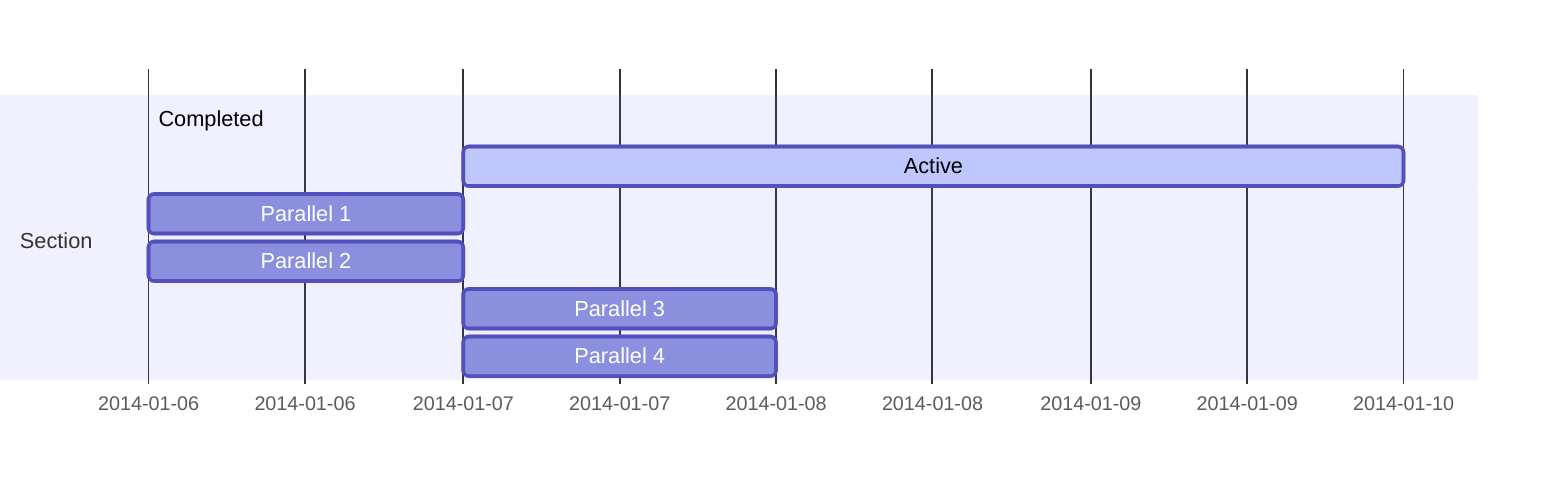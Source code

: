 gantt
    section Section
    Completed :done,    des1, 2014-01-06,2014-01-08
    Active        :active,  des2, 2014-01-07, 3d
    Parallel 1   :         des3, after des1, 1d
    Parallel 2   :         des4, after des1, 1d
    Parallel 3   :         des5, after des3, 1d
    Parallel 4   :         des6, after des4, 1d